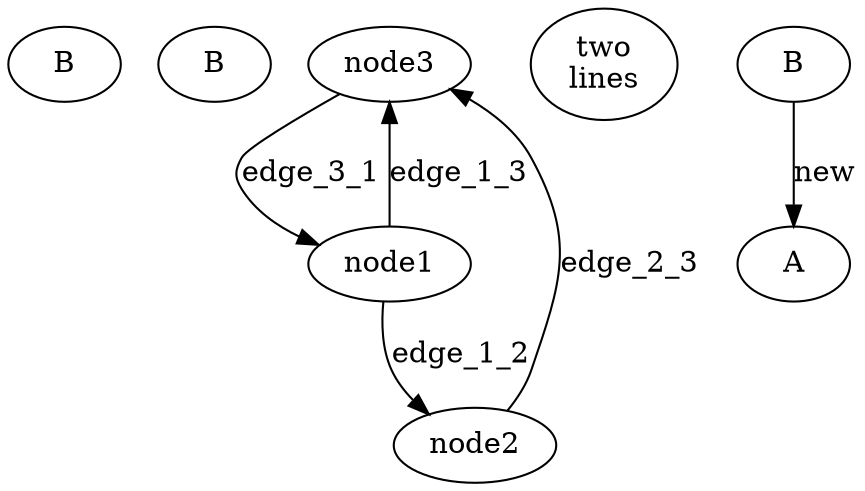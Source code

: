 digraph G {
  node0x7fa9d0400b50[label="B"];
  node0x7fa9d0400b52[label="B"];
  node3;
  node4[label="two\nlines"];

  node1 -> node2 [label="edge_1_2"];
  node1 -> node3 [label="edge_1_3"];
  node2 -> node3 [label="edge_2_3"];
  node3 -> node1 [label="edge_3_1"];
  B -> A [label="new"];
  A;

}
